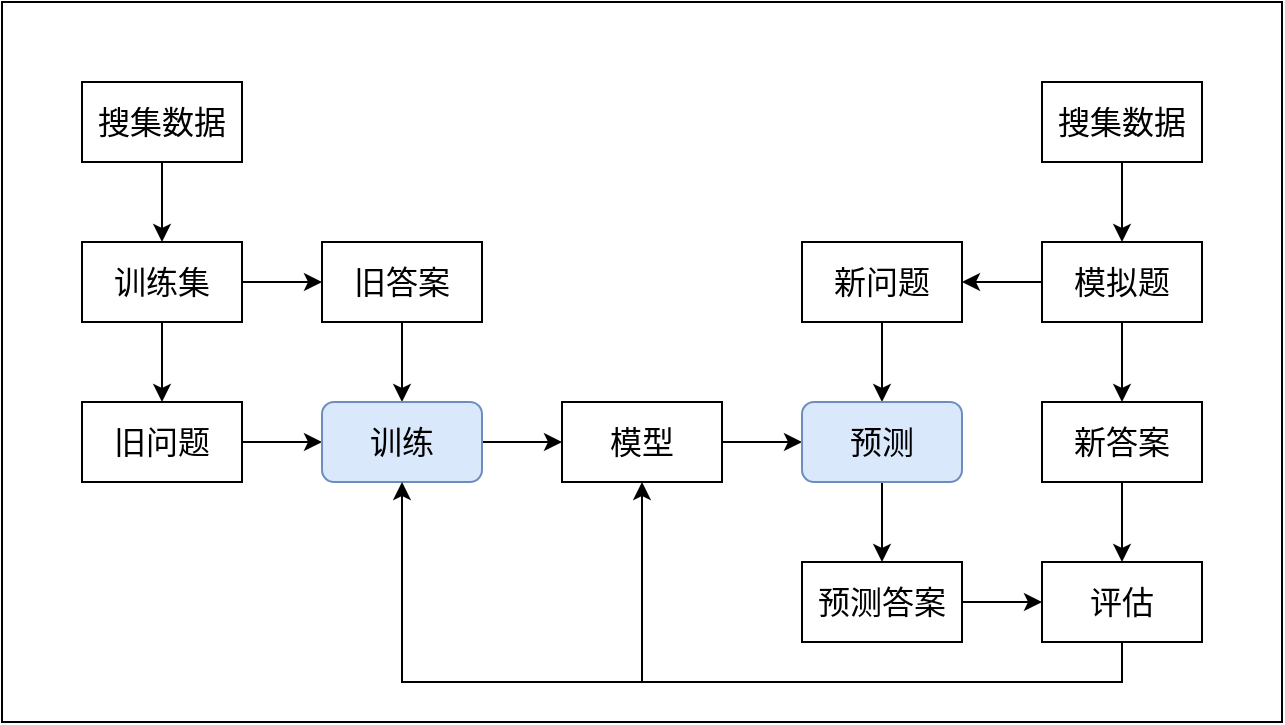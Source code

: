 <mxfile version="16.5.1" type="device"><diagram id="K3qJvEP536t4qyGiTlqh" name="Page-1"><mxGraphModel dx="1067" dy="717" grid="1" gridSize="10" guides="1" tooltips="1" connect="1" arrows="1" fold="1" page="1" pageScale="1" pageWidth="827" pageHeight="1169" math="0" shadow="0"><root><mxCell id="0"/><mxCell id="1" parent="0"/><mxCell id="4mogIaQ1sCKde6A7uNY0-1" value="" style="rounded=0;whiteSpace=wrap;html=1;fontSize=16;glass=0;" parent="1" vertex="1"><mxGeometry width="640" height="360" as="geometry"/></mxCell><mxCell id="T1eVEOZtDF4TdAUP0wdE-7" value="" style="edgeStyle=orthogonalEdgeStyle;rounded=0;orthogonalLoop=1;jettySize=auto;html=1;fontSize=16;" parent="1" source="T1eVEOZtDF4TdAUP0wdE-1" target="T1eVEOZtDF4TdAUP0wdE-2" edge="1"><mxGeometry relative="1" as="geometry"/></mxCell><mxCell id="T1eVEOZtDF4TdAUP0wdE-8" value="" style="edgeStyle=orthogonalEdgeStyle;rounded=0;orthogonalLoop=1;jettySize=auto;html=1;fontSize=16;" parent="1" source="T1eVEOZtDF4TdAUP0wdE-1" target="T1eVEOZtDF4TdAUP0wdE-3" edge="1"><mxGeometry relative="1" as="geometry"/></mxCell><mxCell id="T1eVEOZtDF4TdAUP0wdE-1" value="训练集" style="rounded=0;whiteSpace=wrap;html=1;fontSize=16;" parent="1" vertex="1"><mxGeometry x="40" y="120" width="80" height="40" as="geometry"/></mxCell><mxCell id="T1eVEOZtDF4TdAUP0wdE-10" value="" style="edgeStyle=orthogonalEdgeStyle;rounded=0;orthogonalLoop=1;jettySize=auto;html=1;fontSize=16;" parent="1" source="T1eVEOZtDF4TdAUP0wdE-2" target="T1eVEOZtDF4TdAUP0wdE-5" edge="1"><mxGeometry relative="1" as="geometry"/></mxCell><mxCell id="T1eVEOZtDF4TdAUP0wdE-2" value="旧答案" style="rounded=0;whiteSpace=wrap;html=1;fontSize=16;" parent="1" vertex="1"><mxGeometry x="160" y="120" width="80" height="40" as="geometry"/></mxCell><mxCell id="T1eVEOZtDF4TdAUP0wdE-9" value="" style="edgeStyle=orthogonalEdgeStyle;rounded=0;orthogonalLoop=1;jettySize=auto;html=1;fontSize=16;" parent="1" source="T1eVEOZtDF4TdAUP0wdE-3" target="T1eVEOZtDF4TdAUP0wdE-5" edge="1"><mxGeometry relative="1" as="geometry"/></mxCell><mxCell id="T1eVEOZtDF4TdAUP0wdE-3" value="旧问题" style="rounded=0;whiteSpace=wrap;html=1;fontSize=16;" parent="1" vertex="1"><mxGeometry x="40" y="200" width="80" height="40" as="geometry"/></mxCell><mxCell id="T1eVEOZtDF4TdAUP0wdE-11" value="" style="edgeStyle=orthogonalEdgeStyle;rounded=0;orthogonalLoop=1;jettySize=auto;html=1;fontSize=16;" parent="1" source="T1eVEOZtDF4TdAUP0wdE-5" target="T1eVEOZtDF4TdAUP0wdE-6" edge="1"><mxGeometry relative="1" as="geometry"/></mxCell><mxCell id="T1eVEOZtDF4TdAUP0wdE-5" value="训练" style="rounded=1;whiteSpace=wrap;html=1;fontSize=16;fillColor=#dae8fc;strokeColor=#6c8ebf;" parent="1" vertex="1"><mxGeometry x="160" y="200" width="80" height="40" as="geometry"/></mxCell><mxCell id="T1eVEOZtDF4TdAUP0wdE-28" value="" style="edgeStyle=orthogonalEdgeStyle;rounded=0;orthogonalLoop=1;jettySize=auto;html=1;fontSize=16;" parent="1" source="T1eVEOZtDF4TdAUP0wdE-6" target="T1eVEOZtDF4TdAUP0wdE-25" edge="1"><mxGeometry relative="1" as="geometry"/></mxCell><mxCell id="T1eVEOZtDF4TdAUP0wdE-6" value="模型" style="rounded=0;whiteSpace=wrap;html=1;fontSize=16;" parent="1" vertex="1"><mxGeometry x="280" y="200" width="80" height="40" as="geometry"/></mxCell><mxCell id="T1eVEOZtDF4TdAUP0wdE-27" value="" style="edgeStyle=orthogonalEdgeStyle;rounded=0;orthogonalLoop=1;jettySize=auto;html=1;fontSize=16;" parent="1" source="T1eVEOZtDF4TdAUP0wdE-16" target="T1eVEOZtDF4TdAUP0wdE-25" edge="1"><mxGeometry relative="1" as="geometry"/></mxCell><mxCell id="T1eVEOZtDF4TdAUP0wdE-16" value="新问题" style="rounded=0;whiteSpace=wrap;html=1;fontSize=16;" parent="1" vertex="1"><mxGeometry x="400" y="120" width="80" height="40" as="geometry"/></mxCell><mxCell id="T1eVEOZtDF4TdAUP0wdE-20" value="" style="edgeStyle=orthogonalEdgeStyle;rounded=0;orthogonalLoop=1;jettySize=auto;html=1;fontSize=16;" parent="1" source="T1eVEOZtDF4TdAUP0wdE-17" target="T1eVEOZtDF4TdAUP0wdE-16" edge="1"><mxGeometry relative="1" as="geometry"/></mxCell><mxCell id="T1eVEOZtDF4TdAUP0wdE-21" value="" style="edgeStyle=orthogonalEdgeStyle;rounded=0;orthogonalLoop=1;jettySize=auto;html=1;fontSize=16;" parent="1" source="T1eVEOZtDF4TdAUP0wdE-17" target="T1eVEOZtDF4TdAUP0wdE-18" edge="1"><mxGeometry relative="1" as="geometry"/></mxCell><mxCell id="T1eVEOZtDF4TdAUP0wdE-17" value="模拟题" style="rounded=0;whiteSpace=wrap;html=1;fontSize=16;" parent="1" vertex="1"><mxGeometry x="520" y="120" width="80" height="40" as="geometry"/></mxCell><mxCell id="T1eVEOZtDF4TdAUP0wdE-30" value="" style="edgeStyle=orthogonalEdgeStyle;rounded=0;orthogonalLoop=1;jettySize=auto;html=1;fontSize=16;" parent="1" source="T1eVEOZtDF4TdAUP0wdE-18" target="T1eVEOZtDF4TdAUP0wdE-29" edge="1"><mxGeometry relative="1" as="geometry"/></mxCell><mxCell id="T1eVEOZtDF4TdAUP0wdE-18" value="新答案" style="rounded=0;whiteSpace=wrap;html=1;fontSize=16;" parent="1" vertex="1"><mxGeometry x="520" y="200" width="80" height="40" as="geometry"/></mxCell><mxCell id="T1eVEOZtDF4TdAUP0wdE-31" value="" style="edgeStyle=orthogonalEdgeStyle;rounded=0;orthogonalLoop=1;jettySize=auto;html=1;fontSize=16;" parent="1" source="T1eVEOZtDF4TdAUP0wdE-22" target="T1eVEOZtDF4TdAUP0wdE-29" edge="1"><mxGeometry relative="1" as="geometry"/></mxCell><mxCell id="T1eVEOZtDF4TdAUP0wdE-22" value="预测答案" style="whiteSpace=wrap;html=1;fontSize=16;rounded=0;" parent="1" vertex="1"><mxGeometry x="400" y="280" width="80" height="40" as="geometry"/></mxCell><mxCell id="T1eVEOZtDF4TdAUP0wdE-26" value="" style="edgeStyle=orthogonalEdgeStyle;rounded=0;orthogonalLoop=1;jettySize=auto;html=1;fontSize=16;" parent="1" source="T1eVEOZtDF4TdAUP0wdE-25" target="T1eVEOZtDF4TdAUP0wdE-22" edge="1"><mxGeometry relative="1" as="geometry"/></mxCell><mxCell id="T1eVEOZtDF4TdAUP0wdE-25" value="预测" style="rounded=1;whiteSpace=wrap;html=1;fontSize=16;fillColor=#dae8fc;strokeColor=#6c8ebf;" parent="1" vertex="1"><mxGeometry x="400" y="200" width="80" height="40" as="geometry"/></mxCell><mxCell id="T1eVEOZtDF4TdAUP0wdE-32" style="edgeStyle=orthogonalEdgeStyle;rounded=0;orthogonalLoop=1;jettySize=auto;html=1;exitX=0.5;exitY=1;exitDx=0;exitDy=0;entryX=0.5;entryY=1;entryDx=0;entryDy=0;fontSize=16;" parent="1" source="T1eVEOZtDF4TdAUP0wdE-29" target="T1eVEOZtDF4TdAUP0wdE-5" edge="1"><mxGeometry relative="1" as="geometry"/></mxCell><mxCell id="o-A12Mo-kYovNk3nonNk-2" style="edgeStyle=orthogonalEdgeStyle;rounded=0;orthogonalLoop=1;jettySize=auto;html=1;exitX=0.5;exitY=1;exitDx=0;exitDy=0;" parent="1" source="T1eVEOZtDF4TdAUP0wdE-29" target="T1eVEOZtDF4TdAUP0wdE-6" edge="1"><mxGeometry relative="1" as="geometry"/></mxCell><mxCell id="T1eVEOZtDF4TdAUP0wdE-29" value="评估" style="whiteSpace=wrap;html=1;fontSize=16;rounded=0;" parent="1" vertex="1"><mxGeometry x="520" y="280" width="80" height="40" as="geometry"/></mxCell><mxCell id="5_C7-1b_qCJQkfM68Mc9-2" value="" style="edgeStyle=orthogonalEdgeStyle;rounded=0;orthogonalLoop=1;jettySize=auto;html=1;" edge="1" parent="1" source="5_C7-1b_qCJQkfM68Mc9-1" target="T1eVEOZtDF4TdAUP0wdE-1"><mxGeometry relative="1" as="geometry"/></mxCell><mxCell id="5_C7-1b_qCJQkfM68Mc9-1" value="搜集数据" style="rounded=0;whiteSpace=wrap;html=1;fontSize=16;" vertex="1" parent="1"><mxGeometry x="40" y="40" width="80" height="40" as="geometry"/></mxCell><mxCell id="5_C7-1b_qCJQkfM68Mc9-4" value="" style="edgeStyle=orthogonalEdgeStyle;rounded=0;orthogonalLoop=1;jettySize=auto;html=1;" edge="1" parent="1" source="5_C7-1b_qCJQkfM68Mc9-3" target="T1eVEOZtDF4TdAUP0wdE-17"><mxGeometry relative="1" as="geometry"/></mxCell><mxCell id="5_C7-1b_qCJQkfM68Mc9-3" value="搜集数据" style="rounded=0;whiteSpace=wrap;html=1;fontSize=16;" vertex="1" parent="1"><mxGeometry x="520" y="40" width="80" height="40" as="geometry"/></mxCell></root></mxGraphModel></diagram></mxfile>